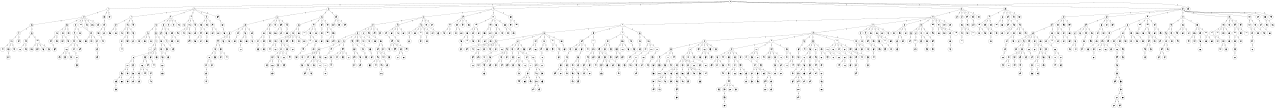 graph G {
size="8.5,11;"
ratio = "expand;"
fixedsize="true;"
overlap="scale;"
node[shape=circle,width=.12,hight=.12,fontsize=12]
edge[fontsize=12]

0[label=" 0" color=black, pos="0.99161383,1.6967472!"];
1[label=" 1" color=black, pos="1.2976254,1.7706561!"];
2[label=" 2" color=black, pos="0.78707906,1.0676086!"];
3[label=" 3" color=black, pos="0.39338232,0.42964111!"];
4[label=" 4" color=black, pos="1.8581028,2.1323224!"];
5[label=" 5" color=black, pos="1.9646271,1.8053264!"];
6[label=" 6" color=black, pos="1.1370765,0.22505021!"];
7[label=" 7" color=black, pos="2.4932126,1.2739979!"];
8[label=" 8" color=black, pos="0.99426444,0.12792659!"];
9[label=" 9" color=black, pos="0.182506,1.2378314!"];
10[label=" 10" color=black, pos="0.25956309,1.7172416!"];
11[label=" 11" color=black, pos="2.7748702,1.3466054!"];
12[label=" 12" color=black, pos="2.6084473,1.4167285!"];
13[label=" 13" color=black, pos="1.1510894,2.1457774!"];
14[label=" 14" color=black, pos="0.13466076,0.61819927!"];
15[label=" 15" color=black, pos="0.49748835,0.11269982!"];
16[label=" 16" color=black, pos="1.8629423,0.78364265!"];
17[label=" 17" color=black, pos="1.1392091,0.015033414!"];
18[label=" 18" color=black, pos="0.32691411,2.0517176!"];
19[label=" 19" color=black, pos="1.8791578,1.7347574!"];
20[label=" 20" color=black, pos="0.8772507,2.0606795!"];
21[label=" 21" color=black, pos="1.3735408,0.31650603!"];
22[label=" 22" color=black, pos="1.5772846,2.1360749!"];
23[label=" 23" color=black, pos="1.8269025,2.5665257!"];
24[label=" 24" color=black, pos="1.4894012,1.7352932!"];
25[label=" 25" color=black, pos="2.3716424,1.0273824!"];
26[label=" 26" color=black, pos="1.4826017,0.80034087!"];
27[label=" 27" color=black, pos="0.47742286,0.8493646!"];
28[label=" 28" color=black, pos="0.68658413,0.38301365!"];
29[label=" 29" color=black, pos="1.116501,1.5683265!"];
30[label=" 30" color=black, pos="2.634225,1.7685586!"];
31[label=" 31" color=black, pos="0.95317616,1.1509724!"];
32[label=" 32" color=black, pos="1.6852527,0.07118755!"];
33[label=" 33" color=black, pos="0.63659221,2.7554517!"];
34[label=" 34" color=black, pos="0.17766984,1.4809534!"];
35[label=" 35" color=black, pos="2.0908908,2.0097662!"];
36[label=" 36" color=black, pos="2.2403621,0.83759984!"];
37[label=" 37" color=black, pos="1.0922996,2.0506487!"];
38[label=" 38" color=black, pos="2.1103277,2.1876521!"];
39[label=" 39" color=black, pos="0.15429159,2.5060812!"];
40[label=" 40" color=black, pos="1.22489,0.89643936!"];
41[label=" 41" color=black, pos="2.6758387,2.9806761!"];
42[label=" 42" color=black, pos="2.2076835,2.5086012!"];
43[label=" 43" color=black, pos="1.7919475,0.076049239!"];
44[label=" 44" color=black, pos="1.9111474,0.38917273!"];
45[label=" 45" color=black, pos="2.3195754,1.7299715!"];
46[label=" 46" color=black, pos="1.2590288,0.49340703!"];
47[label=" 47" color=black, pos="1.2562481,1.2528646!"];
48[label=" 48" color=black, pos="1.576757,2.3426203!"];
49[label=" 49" color=black, pos="2.801195,1.1061043!"];
50[label=" 50" color=black, pos="1.784926,2.3074529!"];
51[label=" 51" color=black, pos="2.133073,2.6091831!"];
52[label=" 52" color=black, pos="0.29715117,2.0476673!"];
53[label=" 53" color=black, pos="2.4381773,0.046629712!"];
54[label=" 54" color=black, pos="0.69526249,1.1105265!"];
55[label=" 55" color=black, pos="1.539525,1.4326487!"];
56[label=" 56" color=black, pos="0.51269504,0.36887775!"];
57[label=" 57" color=black, pos="0.098565493,0.32276855!"];
58[label=" 58" color=black, pos="2.0896875,0.460365!"];
59[label=" 59" color=black, pos="0.0137235,2.2669808!"];
60[label=" 60" color=black, pos="2.067904,2.9276012!"];
61[label=" 61" color=black, pos="0.09228698,1.2032874!"];
62[label=" 62" color=black, pos="1.5142677,2.73906!"];
63[label=" 63" color=black, pos="0.67720488,0.17007474!"];
64[label=" 64" color=black, pos="0.94697773,2.5037899!"];
65[label=" 65" color=black, pos="2.0139345,2.9290347!"];
66[label=" 66" color=black, pos="0.45677989,0.32638246!"];
67[label=" 67" color=black, pos="2.4589478,2.7813781!"];
68[label=" 68" color=black, pos="1.9080114,1.032933!"];
69[label=" 69" color=black, pos="2.6832103,2.7878478!"];
70[label=" 70" color=black, pos="2.5500342,1.2512707!"];
71[label=" 71" color=black, pos="1.6986166,0.41713902!"];
72[label=" 72" color=black, pos="1.9602979,1.6911375!"];
73[label=" 73" color=black, pos="0.74748744,0.077854417!"];
74[label=" 74" color=black, pos="0.0095719639,0.67477072!"];
75[label=" 75" color=black, pos="0.99760015,1.9953716!"];
76[label=" 76" color=black, pos="0.16512809,2.9059099!"];
77[label=" 77" color=black, pos="1.264525,0.045816345!"];
78[label=" 78" color=black, pos="1.2206656,0.041798324!"];
79[label=" 79" color=black, pos="0.71843245,0.56487654!"];
80[label=" 80" color=black, pos="2.3798663,2.6529628!"];
81[label=" 81" color=black, pos="0.87618634,2.3316211!"];
82[label=" 82" color=black, pos="0.13505408,2.3542781!"];
83[label=" 83" color=black, pos="0.46254055,0.03826577!"];
84[label=" 84" color=black, pos="1.3779542,0.476007!"];
85[label=" 85" color=black, pos="0.63793344,1.4570385!"];
86[label=" 86" color=black, pos="0.81891038,0.77788129!"];
87[label=" 87" color=black, pos="2.9577741,0.21607319!"];
88[label=" 88" color=black, pos="0.59877191,2.4649942!"];
89[label=" 89" color=black, pos="2.5998532,2.3607165!"];
90[label=" 90" color=black, pos="2.803007,1.8675615!"];
91[label=" 91" color=black, pos="0.064644276,1.8932162!"];
92[label=" 92" color=black, pos="0.85000294,1.0850778!"];
93[label=" 93" color=black, pos="0.89104651,0.34653546!"];
94[label=" 94" color=black, pos="1.040953,1.2472997!"];
95[label=" 95" color=black, pos="2.4671746,2.3363676!"];
96[label=" 96" color=black, pos="0.33240888,1.5409047!"];
97[label=" 97" color=black, pos="1.597977,1.6671693!"];
98[label=" 98" color=black, pos="1.6166159,0.66653147!"];
99[label=" 99" color=black, pos="2.4405581,0.12385872!"];
100[label=" 100" color=black, pos="2.9289708,1.7784974!"];
101[label=" 101" color=black, pos="2.7510527,1.5299742!"];
102[label=" 102" color=black, pos="1.2494496,0.79073296!"];
103[label=" 103" color=black, pos="1.2406468,2.7825707!"];
104[label=" 104" color=black, pos="0.92846233,0.50531773!"];
105[label=" 105" color=black, pos="1.2250967,1.9274233!"];
106[label=" 106" color=black, pos="2.7072178,0.52297281!"];
107[label=" 107" color=black, pos="2.1537023,0.43833691!"];
108[label=" 108" color=black, pos="2.855768,1.9026904!"];
109[label=" 109" color=black, pos="2.3418671,2.3988265!"];
110[label=" 110" color=black, pos="2.2099385,2.3079409!"];
111[label=" 111" color=black, pos="2.3166601,0.023640923!"];
112[label=" 112" color=black, pos="1.4139869,1.7715617!"];
113[label=" 113" color=black, pos="2.7014457,0.48079624!"];
114[label=" 114" color=black, pos="1.2929397,0.55643945!"];
115[label=" 115" color=black, pos="1.6506006,2.5293151!"];
116[label=" 116" color=black, pos="0.21161064,1.1131894!"];
117[label=" 117" color=black, pos="2.8646701,1.1447945!"];
118[label=" 118" color=black, pos="2.7015754,0.52519387!"];
119[label=" 119" color=black, pos="0.54324691,0.26335786!"];
120[label=" 120" color=black, pos="1.0777934,1.5963175!"];
121[label=" 121" color=black, pos="2.7339045,1.1879027!"];
122[label=" 122" color=black, pos="1.0808828,1.4734862!"];
123[label=" 123" color=black, pos="0.73911848,2.237852!"];
124[label=" 124" color=black, pos="0.43480685,0.5042069!"];
125[label=" 125" color=black, pos="0.86305727,2.3740856!"];
126[label=" 126" color=black, pos="1.1017368,2.5828682!"];
127[label=" 127" color=black, pos="2.4481143,1.6022175!"];
128[label=" 128" color=black, pos="1.8811456,2.3051469!"];
129[label=" 129" color=black, pos="1.2756487,1.6418942!"];
130[label=" 130" color=black, pos="0.23739166,0.088014811!"];
131[label=" 131" color=black, pos="1.1181817,0.92723927!"];
132[label=" 132" color=black, pos="0.67690815,0.85246552!"];
133[label=" 133" color=black, pos="2.0804476,2.1045981!"];
134[label=" 134" color=black, pos="0.12583061,1.827168!"];
135[label=" 135" color=black, pos="2.5336923,2.0998526!"];
136[label=" 136" color=black, pos="1.6279204,1.0298879!"];
137[label=" 137" color=black, pos="2.898049,0.26010058!"];
138[label=" 138" color=black, pos="0.78716252,2.1119508!"];
139[label=" 139" color=black, pos="1.6739822,2.4583327!"];
140[label=" 140" color=black, pos="1.4706362,0.89085575!"];
141[label=" 141" color=black, pos="2.5373494,2.7332681!"];
142[label=" 142" color=black, pos="1.6829201,2.2371248!"];
143[label=" 143" color=black, pos="1.9898215,2.6314502!"];
144[label=" 144" color=black, pos="0.74197691,0.52131112!"];
145[label=" 145" color=black, pos="2.3331203,1.7754666!"];
146[label=" 146" color=black, pos="0.12952709,0.025627003!"];
147[label=" 147" color=black, pos="2.9266074,0.1543996!"];
148[label=" 148" color=black, pos="0.79475795,2.9483275!"];
149[label=" 149" color=black, pos="0.040709198,1.9952873!"];
150[label=" 150" color=black, pos="0.24203166,1.9402417!"];
151[label=" 151" color=black, pos="2.5693896,2.8495952!"];
152[label=" 152" color=black, pos="0.23303011,0.95139237!"];
153[label=" 153" color=black, pos="2.152318,2.6864332!"];
154[label=" 154" color=black, pos="0.61427629,2.0853544!"];
155[label=" 155" color=black, pos="0.19601994,0.93812742!"];
156[label=" 156" color=black, pos="1.2850093,0.3228852!"];
157[label=" 157" color=black, pos="2.5680505,2.0493478!"];
158[label=" 158" color=black, pos="2.5505846,2.0419354!"];
159[label=" 159" color=black, pos="1.5612815,2.4313406!"];
160[label=" 160" color=black, pos="2.2624369,1.360462!"];
161[label=" 161" color=black, pos="0.10959189,2.6966!"];
162[label=" 162" color=black, pos="0.75895548,0.26475192!"];
163[label=" 163" color=black, pos="0.021708378,1.9457533!"];
164[label=" 164" color=black, pos="0.089334245,1.6324362!"];
165[label=" 165" color=black, pos="1.586811,0.46746689!"];
166[label=" 166" color=black, pos="2.6713736,2.2573697!"];
167[label=" 167" color=black, pos="1.4009328,2.0269667!"];
168[label=" 168" color=black, pos="0.071443247,1.0781246!"];
169[label=" 169" color=black, pos="1.434324,2.9049033!"];
170[label=" 170" color=black, pos="1.556679,0.14825492!"];
171[label=" 171" color=black, pos="1.3725346,0.88510509!"];
172[label=" 172" color=black, pos="0.36264674,1.1192536!"];
173[label=" 173" color=black, pos="1.1993254,1.0868533!"];
174[label=" 174" color=black, pos="2.0961227,0.10335417!"];
175[label=" 175" color=black, pos="0.032933245,0.16042524!"];
176[label=" 176" color=black, pos="1.5177497,2.2854116!"];
177[label=" 177" color=black, pos="2.0132745,2.1453532!"];
178[label=" 178" color=black, pos="0.35997019,1.1483409!"];
179[label=" 179" color=black, pos="2.3876163,0.19437359!"];
180[label=" 180" color=black, pos="2.5509873,2.6997208!"];
181[label=" 181" color=black, pos="2.9003476,1.6210117!"];
182[label=" 182" color=black, pos="2.130797,1.4935259!"];
183[label=" 183" color=black, pos="0.85468681,2.2681068!"];
184[label=" 184" color=black, pos="2.892501,2.3245102!"];
185[label=" 185" color=black, pos="1.7438333,0.47572889!"];
186[label=" 186" color=black, pos="0.76347147,1.8363083!"];
187[label=" 187" color=black, pos="2.6575157,1.9013509!"];
188[label=" 188" color=black, pos="2.344309,2.9588157!"];
189[label=" 189" color=black, pos="0.38764574,2.241127!"];
190[label=" 190" color=black, pos="2.3041933,1.682173!"];
191[label=" 191" color=black, pos="2.388604,0.53131659!"];
192[label=" 192" color=black, pos="2.5037982,0.18688037!"];
193[label=" 193" color=black, pos="1.3256901,2.3514351!"];
194[label=" 194" color=black, pos="0.28667901,2.2402494!"];
195[label=" 195" color=black, pos="0.21842527,1.1526977!"];
196[label=" 196" color=black, pos="0.74267197,2.807391!"];
197[label=" 197" color=black, pos="1.6913407,0.64876049!"];
198[label=" 198" color=black, pos="1.7831708,1.1544141!"];
199[label=" 199" color=black, pos="0.28121334,1.4528798!"];
200[label=" 200" color=black, pos="0.54155747,0.032643094!"];
201[label=" 201" color=black, pos="0.30236939,1.9564092!"];
202[label=" 202" color=black, pos="0.57182155,0.53324309!"];
203[label=" 203" color=black, pos="0.33825892,0.35298114!"];
204[label=" 204" color=black, pos="2.7974541,1.2112486!"];
205[label=" 205" color=black, pos="2.2088901,0.48432882!"];
206[label=" 206" color=black, pos="0.19094263,2.1638357!"];
207[label=" 207" color=black, pos="1.3244736,2.2571675!"];
208[label=" 208" color=black, pos="1.2564756,1.7332787!"];
209[label=" 209" color=black, pos="0.67388879,0.14789338!"];
210[label=" 210" color=black, pos="0.88634653,2.0359572!"];
211[label=" 211" color=black, pos="1.3670772,0.30553635!"];
212[label=" 212" color=black, pos="0.54931041,0.65332613!"];
213[label=" 213" color=black, pos="2.3767941,1.7502614!"];
214[label=" 214" color=black, pos="1.7763979,2.0398927!"];
215[label=" 215" color=black, pos="0.53081259,0.9669026!"];
216[label=" 216" color=black, pos="0.58687081,1.3461332!"];
217[label=" 217" color=black, pos="0.3898692,0.50646994!"];
218[label=" 218" color=black, pos="0.17516302,0.50082118!"];
219[label=" 219" color=black, pos="0.9313654,0.70677157!"];
220[label=" 220" color=black, pos="2.3231425,1.2388763!"];
221[label=" 221" color=black, pos="0.49775265,2.2676733!"];
222[label=" 222" color=black, pos="1.9032348,0.37502204!"];
223[label=" 223" color=black, pos="1.6046261,2.2213356!"];
224[label=" 224" color=black, pos="1.0421059,0.45225652!"];
225[label=" 225" color=black, pos="2.0614953,1.7081909!"];
226[label=" 226" color=black, pos="2.5011536,2.7788986!"];
227[label=" 227" color=black, pos="2.0153696,1.9131948!"];
228[label=" 228" color=black, pos="2.8457679,1.0384486!"];
229[label=" 229" color=black, pos="0.14120877,0.61767105!"];
230[label=" 230" color=black, pos="2.6136878,1.478491!"];
231[label=" 231" color=black, pos="2.3346177,0.40981085!"];
232[label=" 232" color=black, pos="1.2672954,0.8086988!"];
233[label=" 233" color=black, pos="0.82079383,2.5654491!"];
234[label=" 234" color=black, pos="0.72590172,2.7544663!"];
235[label=" 235" color=black, pos="2.8300178,2.0797834!"];
236[label=" 236" color=black, pos="1.8197322,1.0193062!"];
237[label=" 237" color=black, pos="2.4243539,0.0053845565!"];
238[label=" 238" color=black, pos="2.6296704,1.2563556!"];
239[label=" 239" color=black, pos="2.1837022,0.34101176!"];
240[label=" 240" color=black, pos="2.5282338,0.77978828!"];
241[label=" 241" color=black, pos="0.66660023,2.670975!"];
242[label=" 242" color=black, pos="2.689585,1.1337732!"];
243[label=" 243" color=black, pos="0.093102514,0.19538857!"];
244[label=" 244" color=black, pos="0.33178861,2.8737757!"];
245[label=" 245" color=black, pos="1.8516721,0.79418416!"];
246[label=" 246" color=black, pos="2.3630358,1.4456305!"];
247[label=" 247" color=black, pos="0.71670621,1.9977355!"];
248[label=" 248" color=black, pos="0.93635287,2.5939677!"];
249[label=" 249" color=black, pos="2.1227612,0.99545505!"];
250[label=" 250" color=black, pos="1.6903841,0.33194904!"];
251[label=" 251" color=black, pos="1.3427849,2.6963213!"];
252[label=" 252" color=black, pos="1.7420324,1.430716!"];
253[label=" 253" color=black, pos="2.4492572,2.0750469!"];
254[label=" 254" color=black, pos="0.27543992,1.359031!"];
255[label=" 255" color=black, pos="0.30731978,1.2370862!"];
256[label=" 256" color=black, pos="2.1342903,1.8466257!"];
257[label=" 257" color=black, pos="2.0959966,1.0693977!"];
258[label=" 258" color=black, pos="1.9713091,2.5698673!"];
259[label=" 259" color=black, pos="2.9286843,1.9886675!"];
260[label=" 260" color=black, pos="1.8362857,2.2644212!"];
261[label=" 261" color=black, pos="1.6442837,2.0978359!"];
262[label=" 262" color=black, pos="0.8601456,0.91186974!"];
263[label=" 263" color=black, pos="0.81363342,0.41113802!"];
264[label=" 264" color=black, pos="2.9800097,0.20497522!"];
265[label=" 265" color=black, pos="1.0998445,0.86238698!"];
266[label=" 266" color=black, pos="0.67571957,0.38524763!"];
267[label=" 267" color=black, pos="1.698443,1.2751206!"];
268[label=" 268" color=black, pos="0.79329869,0.82027158!"];
269[label=" 269" color=black, pos="0.87900988,0.35730599!"];
270[label=" 270" color=black, pos="0.37497442,1.9066209!"];
271[label=" 271" color=black, pos="2.4181316,1.1365316!"];
272[label=" 272" color=black, pos="1.5755226,0.47414765!"];
273[label=" 273" color=black, pos="1.6158797,2.7465208!"];
274[label=" 274" color=black, pos="0.76878894,2.8960031!"];
275[label=" 275" color=black, pos="0.50568361,1.0019606!"];
276[label=" 276" color=black, pos="2.7106654,0.73656468!"];
277[label=" 277" color=black, pos="1.7403397,1.3288308!"];
278[label=" 278" color=black, pos="0.36304641,2.3039219!"];
279[label=" 279" color=black, pos="1.5532105,2.1793194!"];
280[label=" 280" color=black, pos="2.7819603,2.8041004!"];
281[label=" 281" color=black, pos="1.9900017,0.68943918!"];
282[label=" 282" color=black, pos="2.6823896,1.2260225!"];
283[label=" 283" color=black, pos="2.7565659,0.48705555!"];
284[label=" 284" color=black, pos="2.0502153,0.056906686!"];
285[label=" 285" color=black, pos="0.31749091,2.9058691!"];
286[label=" 286" color=black, pos="1.6211891,0.46171535!"];
287[label=" 287" color=black, pos="0.65024454,2.3031329!"];
288[label=" 288" color=black, pos="0.29450177,2.8300448!"];
289[label=" 289" color=black, pos="1.6578544,0.043294047!"];
290[label=" 290" color=black, pos="1.1049262,0.52831729!"];
291[label=" 291" color=black, pos="2.4972997,0.32872354!"];
292[label=" 292" color=black, pos="0.23899308,2.33807!"];
293[label=" 293" color=black, pos="1.7713677,1.2370213!"];
294[label=" 294" color=black, pos="1.4537302,0.56695653!"];
295[label=" 295" color=black, pos="1.3397714,2.5361795!"];
296[label=" 296" color=black, pos="2.9773226,0.9187766!"];
297[label=" 297" color=black, pos="0.88570827,1.975421!"];
298[label=" 298" color=black, pos="0.23138723,0.85212667!"];
299[label=" 299" color=black, pos="1.5191112,0.276202!"];
300[label=" 300" color=black, pos="2.5664804,2.3145882!"];
301[label=" 301" color=black, pos="2.8582112,1.730405!"];
302[label=" 302" color=black, pos="0.2503462,0.41591608!"];
303[label=" 303" color=black, pos="0.1674509,1.2243908!"];
304[label=" 304" color=black, pos="1.3183199,1.7799505!"];
305[label=" 305" color=black, pos="2.105238,1.1946627!"];
306[label=" 306" color=black, pos="0.25910986,2.0653122!"];
307[label=" 307" color=black, pos="0.22763959,0.5363253!"];
308[label=" 308" color=black, pos="1.9557862,1.1319682!"];
309[label=" 309" color=black, pos="1.4025231,0.12593878!"];
310[label=" 310" color=black, pos="1.1597347,1.2429869!"];
311[label=" 311" color=black, pos="0.49395048,0.47195907!"];
312[label=" 312" color=black, pos="1.610545,0.016298625!"];
313[label=" 313" color=black, pos="0.0072810864,2.0524082!"];
314[label=" 314" color=black, pos="2.2577507,0.044611983!"];
315[label=" 315" color=black, pos="1.4592346,0.27951033!"];
316[label=" 316" color=black, pos="2.4318508,2.2290182!"];
317[label=" 317" color=black, pos="0.27385166,1.4872432!"];
318[label=" 318" color=black, pos="0.89681188,0.76077193!"];
319[label=" 319" color=black, pos="0.19760775,2.2030328!"];
320[label=" 320" color=black, pos="1.4846406,1.5239357!"];
321[label=" 321" color=black, pos="2.4302927,0.75831259!"];
322[label=" 322" color=black, pos="0.69406432,2.1734338!"];
323[label=" 323" color=black, pos="2.3838619,0.56831971!"];
324[label=" 324" color=black, pos="2.8644226,2.6500866!"];
325[label=" 325" color=black, pos="2.152295,1.5718606!"];
326[label=" 326" color=black, pos="1.8675599,1.4398692!"];
327[label=" 327" color=black, pos="2.5653635,2.8733204!"];
328[label=" 328" color=black, pos="1.8622334,1.5419257!"];
329[label=" 329" color=black, pos="1.9736001,0.98056954!"];
330[label=" 330" color=black, pos="0.1031629,2.8209633!"];
331[label=" 331" color=black, pos="0.60694738,2.3027374!"];
332[label=" 332" color=black, pos="1.186621,1.6096442!"];
333[label=" 333" color=black, pos="0.09015386,1.3880228!"];
334[label=" 334" color=black, pos="0.51413733,1.0228815!"];
335[label=" 335" color=black, pos="1.4707939,0.12950494!"];
336[label=" 336" color=black, pos="0.29345808,2.6255534!"];
337[label=" 337" color=black, pos="0.97166899,0.93472258!"];
338[label=" 338" color=black, pos="0.76012623,0.56185664!"];
339[label=" 339" color=black, pos="0.14496891,2.8384436!"];
340[label=" 340" color=black, pos="2.8174181,0.67050581!"];
341[label=" 341" color=black, pos="1.6295926,2.8652858!"];
342[label=" 342" color=black, pos="0.88642055,0.22323077!"];
343[label=" 343" color=black, pos="1.7843692,0.69024178!"];
344[label=" 344" color=black, pos="2.0241664,1.3448854!"];
345[label=" 345" color=black, pos="1.9219181,0.070667259!"];
346[label=" 346" color=black, pos="2.0352939,1.0491179!"];
347[label=" 347" color=black, pos="2.497118,0.51185269!"];
348[label=" 348" color=black, pos="1.3356493,2.2221081!"];
349[label=" 349" color=black, pos="2.2408871,2.1089718!"];
350[label=" 350" color=black, pos="2.9755611,2.4845221!"];
351[label=" 351" color=black, pos="1.6849382,0.83775752!"];
352[label=" 352" color=black, pos="0.49055906,1.70494!"];
353[label=" 353" color=black, pos="2.4622509,1.0945215!"];
354[label=" 354" color=black, pos="1.4081312,2.6778076!"];
355[label=" 355" color=black, pos="0.0312009,1.2197852!"];
356[label=" 356" color=black, pos="1.3720188,1.332092!"];
357[label=" 357" color=black, pos="0.52928714,0.74021357!"];
358[label=" 358" color=black, pos="0.77326634,1.2647785!"];
359[label=" 359" color=black, pos="1.3994996,2.1673092!"];
360[label=" 360" color=black, pos="1.285179,0.3025358!"];
361[label=" 361" color=black, pos="0.64785647,1.2449747!"];
362[label=" 362" color=black, pos="1.5406967,0.96123677!"];
363[label=" 363" color=black, pos="1.1124427,0.93874777!"];
364[label=" 364" color=black, pos="0.6229153,1.0973675!"];
365[label=" 365" color=black, pos="2.7119036,1.6570507!"];
366[label=" 366" color=black, pos="2.0623167,2.9433745!"];
367[label=" 367" color=black, pos="2.0243652,0.35187496!"];
368[label=" 368" color=black, pos="0.98293297,0.056974037!"];
369[label=" 369" color=black, pos="0.051468049,1.6867771!"];
370[label=" 370" color=black, pos="0.22473114,1.1640623!"];
371[label=" 371" color=black, pos="2.8290358,2.8216354!"];
372[label=" 372" color=black, pos="1.3736499,1.6041536!"];
373[label=" 373" color=black, pos="1.756584,2.5707234!"];
374[label=" 374" color=black, pos="2.1830334,0.28071701!"];
375[label=" 375" color=black, pos="2.6247817,2.5169428!"];
376[label=" 376" color=black, pos="1.2870027,0.23850412!"];
377[label=" 377" color=black, pos="2.8758656,1.9306355!"];
378[label=" 378" color=black, pos="1.573295,2.4377706!"];
379[label=" 379" color=black, pos="1.197508,0.85428198!"];
380[label=" 380" color=black, pos="1.1784089,2.6567114!"];
381[label=" 381" color=black, pos="1.7196398,0.75389353!"];
382[label=" 382" color=black, pos="0.74153275,2.1100719!"];
383[label=" 383" color=black, pos="1.6672025,1.9740292!"];
384[label=" 384" color=black, pos="0.20093142,2.292676!"];
385[label=" 385" color=black, pos="1.1378145,0.1773937!"];
386[label=" 386" color=black, pos="2.3180094,0.11344033!"];
387[label=" 387" color=black, pos="2.8745702,2.0866752!"];
388[label=" 388" color=black, pos="2.4261579,1.987972!"];
389[label=" 389" color=black, pos="2.9708214,1.0484709!"];
390[label=" 390" color=black, pos="1.776476,0.0786686!"];
391[label=" 391" color=black, pos="0.78555743,0.39788376!"];
392[label=" 392" color=black, pos="1.265231,0.063285845!"];
393[label=" 393" color=black, pos="1.9138713,0.11415498!"];
394[label=" 394" color=black, pos="2.8558438,0.74739809!"];
395[label=" 395" color=black, pos="1.1953176,1.7833932!"];
396[label=" 396" color=black, pos="2.5774599,2.7672732!"];
397[label=" 397" color=black, pos="2.5132306,2.2606354!"];
398[label=" 398" color=black, pos="2.9742869,2.7333852!"];
399[label=" 399" color=black, pos="0.39200178,0.74633322!"];
400[label=" 400" color=black, pos="1.8218287,2.0602783!"];
401[label=" 401" color=black, pos="0.050298606,2.9675807!"];
402[label=" 402" color=black, pos="0.40202861,1.6365565!"];
403[label=" 403" color=black, pos="0.54905216,1.2188217!"];
404[label=" 404" color=black, pos="0.1913148,2.6747934!"];
405[label=" 405" color=black, pos="1.8018391,2.9942521!"];
406[label=" 406" color=black, pos="0.27473282,1.5359703!"];
407[label=" 407" color=black, pos="1.8589062,0.32396741!"];
408[label=" 408" color=black, pos="0.091922622,1.4164349!"];
409[label=" 409" color=black, pos="1.558679,2.0483636!"];
410[label=" 410" color=black, pos="1.0989945,2.5580539!"];
411[label=" 411" color=black, pos="2.1048698,0.7745587!"];
412[label=" 412" color=black, pos="2.7629705,2.00073!"];
413[label=" 413" color=black, pos="0.38478086,0.34093556!"];
414[label=" 414" color=black, pos="2.7226193,2.3262483!"];
415[label=" 415" color=black, pos="1.1592095,1.2622603!"];
416[label=" 416" color=black, pos="2.0344614,0.39335331!"];
417[label=" 417" color=black, pos="1.0627109,1.5538481!"];
418[label=" 418" color=black, pos="1.1266371,1.8097519!"];
419[label=" 419" color=black, pos="0.88877754,2.5276914!"];
420[label=" 420" color=black, pos="2.0336627,2.2165576!"];
421[label=" 421" color=black, pos="1.5234034,2.0779572!"];
422[label=" 422" color=black, pos="0.4343991,2.8275482!"];
423[label=" 423" color=black, pos="1.0544212,0.84474065!"];
424[label=" 424" color=black, pos="2.7685038,1.682023!"];
425[label=" 425" color=black, pos="2.6798109,1.9929199!"];
426[label=" 426" color=black, pos="2.347773,2.0379548!"];
427[label=" 427" color=black, pos="2.3869825,0.88829863!"];
428[label=" 428" color=black, pos="1.0940676,0.83908877!"];
429[label=" 429" color=black, pos="1.6623495,2.8634938!"];
430[label=" 430" color=black, pos="2.3212515,2.6903571!"];
431[label=" 431" color=black, pos="0.78085059,1.4645553!"];
432[label=" 432" color=black, pos="1.7731917,1.380569!"];
433[label=" 433" color=black, pos="2.3824495,1.2594506!"];
434[label=" 434" color=black, pos="1.1761608,2.9667731!"];
435[label=" 435" color=black, pos="2.8630517,2.9837885!"];
436[label=" 436" color=black, pos="0.95992797,0.5745904!"];
437[label=" 437" color=black, pos="1.7399233,0.71902599!"];
438[label=" 438" color=black, pos="2.1291263,2.4368475!"];
439[label=" 439" color=black, pos="2.9444809,0.45933121!"];
440[label=" 440" color=black, pos="2.0479812,1.1706752!"];
441[label=" 441" color=black, pos="2.2133891,1.1606531!"];
442[label=" 442" color=black, pos="1.7275313,1.9526932!"];
443[label=" 443" color=black, pos="1.9824979,1.5477024!"];
444[label=" 444" color=black, pos="0.75935899,0.56470329!"];
445[label=" 445" color=black, pos="0.560377,0.56045706!"];
446[label=" 446" color=black, pos="2.6931124,0.59948011!"];
447[label=" 447" color=black, pos="2.8987074,0.35526585!"];
448[label=" 448" color=black, pos="0.89871152,2.3771192!"];
449[label=" 449" color=black, pos="0.95606697,1.5016505!"];
450[label=" 450" color=black, pos="2.6651985,0.27418135!"];
451[label=" 451" color=black, pos="2.3908255,2.5901222!"];
452[label=" 452" color=black, pos="1.9441765,2.6494667!"];
453[label=" 453" color=black, pos="0.43855481,2.1940567!"];
454[label=" 454" color=black, pos="0.20722834,1.7692605!"];
455[label=" 455" color=black, pos="1.8523482,0.052624273!"];
456[label=" 456" color=black, pos="2.6504674,1.8631603!"];
457[label=" 457" color=black, pos="1.9675158,0.29013269!"];
458[label=" 458" color=black, pos="1.8191546,0.28041064!"];
459[label=" 459" color=black, pos="1.3861978,2.3601645!"];
460[label=" 460" color=black, pos="2.0253584,2.8349277!"];
461[label=" 461" color=black, pos="0.21955503,0.59558042!"];
462[label=" 462" color=black, pos="1.8225213,2.5327191!"];
463[label=" 463" color=black, pos="0.48936718,1.4259292!"];
464[label=" 464" color=black, pos="0.015086816,1.746369!"];
465[label=" 465" color=black, pos="1.6539004,1.6153168!"];
466[label=" 466" color=black, pos="0.60081569,0.68303507!"];
467[label=" 467" color=black, pos="2.7662603,0.3173877!"];
468[label=" 468" color=black, pos="1.0528308,1.255532!"];
469[label=" 469" color=black, pos="1.1812999,0.69916924!"];
470[label=" 470" color=black, pos="0.21595328,2.6786908!"];
471[label=" 471" color=black, pos="0.81723169,1.8451551!"];
472[label=" 472" color=black, pos="1.3937095,1.8149211!"];
473[label=" 473" color=black, pos="0.62802567,2.5206649!"];
474[label=" 474" color=black, pos="1.3259654,0.21585481!"];
475[label=" 475" color=black, pos="1.2468996,2.8838444!"];
476[label=" 476" color=black, pos="2.6855579,1.5721163!"];
477[label=" 477" color=black, pos="2.9904888,2.8706791!"];
478[label=" 478" color=black, pos="2.5031738,0.91176257!"];
479[label=" 479" color=black, pos="0.65398983,1.152724!"];
480[label=" 480" color=black, pos="0.34844163,1.0953092!"];
481[label=" 481" color=black, pos="1.397883,1.2053087!"];
482[label=" 482" color=black, pos="1.8196741,1.816074!"];
483[label=" 483" color=black, pos="2.954406,0.366304!"];
484[label=" 484" color=black, pos="0.83929492,0.50682176!"];
485[label=" 485" color=black, pos="2.2097058,2.0362258!"];
486[label=" 486" color=black, pos="1.9268707,1.0332851!"];
487[label=" 487" color=black, pos="1.704906,2.6285599!"];
488[label=" 488" color=black, pos="2.1536542,1.029815!"];
489[label=" 489" color=black, pos="2.3398432,0.27538557!"];
490[label=" 490" color=black, pos="2.6562871,2.2260908!"];
491[label=" 491" color=black, pos="2.7913781,1.250657!"];
492[label=" 492" color=black, pos="0.53081512,1.4604568!"];
493[label=" 493" color=black, pos="2.1349796,2.4534005!"];
494[label=" 494" color=black, pos="2.444671,2.6427108!"];
495[label=" 495" color=black, pos="1.6726947,0.20292473!"];
496[label=" 496" color=black, pos="0.99513975,1.3778861!"];
497[label=" 497" color=black, pos="0.46786332,2.4945002!"];
498[label=" 498" color=black, pos="2.7447313,2.7348435!"];
499[label=" 499" color=black, pos="1.3129859,0.16678244!"];
500[label=" 500" color=black, pos="1.7429792,2.5843219!"];
501[label=" 501" color=black, pos="1.1239218,1.939809!"];
502[label=" 502" color=black, pos="0.52440789,2.7181699!"];
503[label=" 503" color=black, pos="2.8537905,0.023451492!"];
504[label=" 504" color=black, pos="0.15383431,1.1839132!"];
505[label=" 505" color=black, pos="0.054609314,0.74584805!"];
506[label=" 506" color=black, pos="2.3990044,0.33545004!"];
507[label=" 507" color=black, pos="0.46619196,2.5557912!"];
508[label=" 508" color=black, pos="1.1294717,1.0871299!"];
509[label=" 509" color=black, pos="2.1778354,1.8219863!"];
510[label=" 510" color=black, pos="1.6094587,1.8993459!"];
511[label=" 511" color=black, pos="1.4612508,2.3121794!"];
512[label=" 512" color=black, pos="2.324135,0.23678277!"];
513[label=" 513" color=black, pos="1.174506,2.1780849!"];
514[label=" 514" color=black, pos="2.4633223,0.28550054!"];
515[label=" 515" color=black, pos="2.0157674,0.13868543!"];
516[label=" 516" color=black, pos="2.9814048,1.3986326!"];
517[label=" 517" color=black, pos="2.2527541,0.86148344!"];
518[label=" 518" color=black, pos="1.7607751,2.325462!"];
519[label=" 519" color=black, pos="0.68362663,0.83711102!"];
520[label=" 520" color=black, pos="1.1337341,1.3865059!"];
521[label=" 521" color=black, pos="1.0565246,2.8817504!"];
522[label=" 522" color=black, pos="2.0781257,2.4493613!"];
523[label=" 523" color=black, pos="0.0085426327,2.2391322!"];
524[label=" 524" color=black, pos="1.813862,2.1491876!"];
525[label=" 525" color=black, pos="2.8583836,1.928829!"];
526[label=" 526" color=black, pos="1.7715003,1.8411846!"];
527[label=" 527" color=black, pos="0.89193247,2.4628885!"];
528[label=" 528" color=black, pos="1.7521894,0.3339066!"];
529[label=" 529" color=black, pos="2.4139852,0.32856096!"];
530[label=" 530" color=black, pos="1.3829079,0.58600397!"];
531[label=" 531" color=black, pos="2.3659689,0.38139792!"];
532[label=" 532" color=black, pos="0.4629009,2.246447!"];
533[label=" 533" color=black, pos="1.5412565,1.9404432!"];
534[label=" 534" color=black, pos="1.429567,1.7678838!"];
535[label=" 535" color=black, pos="2.4599233,0.34716603!"];
536[label=" 536" color=black, pos="1.0801667,2.0208267!"];
537[label=" 537" color=black, pos="1.8967296,0.98626275!"];
538[label=" 538" color=black, pos="0.12730989,0.67108795!"];
539[label=" 539" color=black, pos="0.39740288,1.6731097!"];
540[label=" 540" color=black, pos="0.58307137,0.18158828!"];
541[label=" 541" color=black, pos="2.0948328,1.4370847!"];
542[label=" 542" color=black, pos="2.9036592,1.8458992!"];
543[label=" 543" color=black, pos="1.4357408,2.5756953!"];
544[label=" 544" color=black, pos="2.8741379,1.0100594!"];
545[label=" 545" color=black, pos="2.9459096,2.050505!"];
546[label=" 546" color=black, pos="1.5685889,0.56649833!"];
547[label=" 547" color=black, pos="1.7740788,2.8262956!"];
548[label=" 548" color=black, pos="1.1591648,2.481478!"];
549[label=" 549" color=black, pos="1.1299153,2.7783973!"];
550[label=" 550" color=black, pos="1.1235313,2.397157!"];
551[label=" 551" color=black, pos="2.8173619,2.0751797!"];
552[label=" 552" color=black, pos="2.5693743,1.4623673!"];
553[label=" 553" color=black, pos="2.0815613,0.58850342!"];
554[label=" 554" color=black, pos="1.2344652,0.61614194!"];
555[label=" 555" color=black, pos="2.3946098,2.3656941!"];
556[label=" 556" color=black, pos="1.4503213,1.8077722!"];
557[label=" 557" color=black, pos="2.7657349,1.6138111!"];
558[label=" 558" color=black, pos="2.2104661,1.4485383!"];
559[label=" 559" color=black, pos="1.9838205,1.7193277!"];
560[label=" 560" color=black, pos="1.6089571,0.068478671!"];
561[label=" 561" color=black, pos="2.6945673,1.3406685!"];
562[label=" 562" color=black, pos="1.8119838,1.9375764!"];
563[label=" 563" color=black, pos="1.3992479,2.7603683!"];
564[label=" 564" color=black, pos="2.1504425,1.4298059!"];
565[label=" 565" color=black, pos="0.15430992,1.8054436!"];
566[label=" 566" color=black, pos="0.054585231,1.392604!"];
567[label=" 567" color=black, pos="1.7776999,2.5916005!"];
568[label=" 568" color=black, pos="1.2936267,2.0771752!"];
569[label=" 569" color=black, pos="0.31706126,2.9172264!"];
570[label=" 570" color=black, pos="0.37465418,0.33563876!"];
571[label=" 571" color=black, pos="1.1580732,0.62347139!"];
572[label=" 572" color=black, pos="1.6641474,0.22469313!"];
573[label=" 573" color=black, pos="0.09689434,1.1832334!"];
574[label=" 574" color=black, pos="1.2841186,2.1898853!"];
575[label=" 575" color=black, pos="2.6877691,2.4484754!"];
576[label=" 576" color=black, pos="0.44156496,2.9695898!"];
577[label=" 577" color=black, pos="2.9434944,0.88767133!"];
578[label=" 578" color=black, pos="0.74161897,0.092050659!"];
579[label=" 579" color=black, pos="2.3193171,2.2082079!"];
580[label=" 580" color=black, pos="0.76879935,2.8019219!"];
581[label=" 581" color=black, pos="2.4630377,1.0171733!"];
582[label=" 582" color=black, pos="0.56099262,0.80897475!"];
583[label=" 583" color=black, pos="1.9885444,2.2301575!"];
584[label=" 584" color=black, pos="1.7831007,2.1887355!"];
585[label=" 585" color=black, pos="0.086563438,0.044743612!"];
586[label=" 586" color=black, pos="1.299717,2.7278746!"];
587[label=" 587" color=black, pos="0.85231633,2.6024986!"];
588[label=" 588" color=black, pos="1.3689834,2.4868094!"];
589[label=" 589" color=black, pos="0.3895758,1.5791774!"];
590[label=" 590" color=black, pos="1.7110412,2.1993301!"];
591[label=" 591" color=black, pos="2.6456023,1.1296949!"];
592[label=" 592" color=black, pos="2.6292348,0.15529809!"];
593[label=" 593" color=black, pos="1.3948373,0.54398064!"];
594[label=" 594" color=black, pos="0.33683597,1.3135883!"];
595[label=" 595" color=black, pos="0.20793762,0.81026798!"];
596[label=" 596" color=black, pos="1.3205075,2.4089422!"];
597[label=" 597" color=black, pos="2.80106,1.6606517!"];
598[label=" 598" color=black, pos="0.37627175,1.2116867!"];
599[label=" 599" color=black, pos="0.28946935,1.4505771!"];
600[label=" 600" color=black, pos="0.65981202,0.63450239!"];
601[label=" 601" color=black, pos="1.8059169,2.7492036!"];
602[label=" 602" color=black, pos="2.4503382,0.33190513!"];
603[label=" 603" color=black, pos="2.9788789,0.23519687!"];
604[label=" 604" color=black, pos="2.4392505,1.0094696!"];
605[label=" 605" color=black, pos="1.6322586,2.7524116!"];
606[label=" 606" color=black, pos="0.53010311,0.030404397!"];
607[label=" 607" color=black, pos="0.30547995,1.7382766!"];
608[label=" 608" color=black, pos="0.086856609,0.019941287!"];
609[label=" 609" color=black, pos="0.55126202,1.0355263!"];
610[label=" 610" color=black, pos="0.83193678,0.65987608!"];
611[label=" 611" color=black, pos="0.50960453,1.110202!"];
612[label=" 612" color=black, pos="2.539212,1.1891654!"];
613[label=" 613" color=black, pos="2.7897929,1.1800009!"];
614[label=" 614" color=black, pos="0.90567537,2.1394685!"];
615[label=" 615" color=black, pos="1.6913868,2.1764473!"];
616[label=" 616" color=black, pos="2.2505241,1.6710169!"];
617[label=" 617" color=black, pos="0.96553344,0.80338636!"];
618[label=" 618" color=black, pos="2.0739746,1.6082859!"];
619[label=" 619" color=black, pos="2.3583354,1.5324341!"];
620[label=" 620" color=black, pos="0.83815952,0.069017951!"];
621[label=" 621" color=black, pos="0.66317656,1.9478485!"];
622[label=" 622" color=black, pos="1.4594242,2.7800072!"];
623[label=" 623" color=black, pos="0.96506214,0.9290544!"];
624[label=" 624" color=black, pos="2.1528431,0.017372359!"];
625[label=" 625" color=black, pos="1.3066144,2.9158468!"];
626[label=" 626" color=black, pos="2.2840212,0.96416812!"];
627[label=" 627" color=black, pos="2.2426205,2.5399039!"];
628[label=" 628" color=black, pos="0.21820175,1.7087325!"];
629[label=" 629" color=black, pos="1.8579408,2.4502302!"];
630[label=" 630" color=black, pos="2.7438981,0.46817597!"];
631[label=" 631" color=black, pos="1.186692,0.92454644!"];
632[label=" 632" color=black, pos="2.9973016,2.4579116!"];
633[label=" 633" color=black, pos="2.7626775,1.6845051!"];
634[label=" 634" color=black, pos="0.89789102,0.68905522!"];
635[label=" 635" color=black, pos="2.1452754,0.22129159!"];
636[label=" 636" color=black, pos="2.837881,0.24485546!"];
637[label=" 637" color=black, pos="0.58660513,2.0131867!"];
638[label=" 638" color=black, pos="0.92532318,1.0394634!"];
639[label=" 639" color=black, pos="0.87859309,0.45155029!"];
640[label=" 640" color=black, pos="2.9059286,2.1798108!"];
641[label=" 641" color=black, pos="2.2832203,0.7153048!"];
642[label=" 642" color=black, pos="0.512989,0.32162288!"];
643[label=" 643" color=black, pos="2.6333192,2.0217415!"];
644[label=" 644" color=black, pos="1.4729386,2.1670219!"];
645[label=" 645" color=black, pos="2.9616827,2.3900469!"];
646[label=" 646" color=black, pos="1.6615714,1.9990211!"];
647[label=" 647" color=black, pos="2.3935201,0.41605919!"];
648[label=" 648" color=black, pos="1.3600333,0.96805485!"];
649[label=" 649" color=black, pos="1.4601858,2.8243649!"];
650[label=" 650" color=black, pos="1.0877197,2.6314392!"];
651[label=" 651" color=black, pos="2.6889023,1.192239!"];
652[label=" 652" color=black, pos="1.9197777,0.22138456!"];
653[label=" 653" color=black, pos="1.5394696,0.76846632!"];
654[label=" 654" color=black, pos="1.0409417,2.7412054!"];
655[label=" 655" color=black, pos="2.2180588,2.7339105!"];
656[label=" 656" color=black, pos="2.7531346,0.22134563!"];
657[label=" 657" color=black, pos="1.385325,2.1864951!"];
658[label=" 658" color=black, pos="0.19169838,2.1940835!"];
659[label=" 659" color=black, pos="2.471115,0.042441535!"];
660[label=" 660" color=black, pos="1.7455834,1.2723532!"];
661[label=" 661" color=black, pos="0.87525755,2.486094!"];
662[label=" 662" color=black, pos="1.8083069,1.3506611!"];
663[label=" 663" color=black, pos="2.384564,2.6044577!"];
664[label=" 664" color=black, pos="0.78653702,2.351019!"];
665[label=" 665" color=black, pos="2.8715139,1.6449067!"];
666[label=" 666" color=black, pos="0.35544846,1.9438129!"];
667[label=" 667" color=black, pos="2.2253128,1.2174563!"];
668[label=" 668" color=black, pos="1.2500806,2.2559492!"];
669[label=" 669" color=black, pos="2.530629,0.041537404!"];
670[label=" 670" color=black, pos="2.9693426,2.3653015!"];
671[label=" 671" color=black, pos="2.4767701,2.4916053!"];
672[label=" 672" color=black, pos="0.79556254,0.4351692!"];
673[label=" 673" color=black, pos="0.3801384,0.73028868!"];
674[label=" 674" color=black, pos="1.9190662,2.5621503!"];
675[label=" 675" color=black, pos="2.6603561,0.11527516!"];
676[label=" 676" color=black, pos="0.26941607,2.0357748!"];
677[label=" 677" color=black, pos="1.1132676,2.1389809!"];
678[label=" 678" color=black, pos="0.4695107,2.4365168!"];
679[label=" 679" color=black, pos="2.4740417,2.209588!"];
680[label=" 680" color=black, pos="0.77074635,1.9366806!"];
681[label=" 681" color=black, pos="0.72483314,2.8864716!"];
682[label=" 682" color=black, pos="2.3410709,1.7882783!"];
683[label=" 683" color=black, pos="0.22822855,1.9118637!"];
684[label=" 684" color=black, pos="0.27477785,2.2976897!"];
685[label=" 685" color=black, pos="0.024950655,2.4706556!"];
686[label=" 686" color=black, pos="2.940953,1.4407422!"];
687[label=" 687" color=black, pos="2.8352945,0.68459885!"];
688[label=" 688" color=black, pos="2.2950874,2.7569256!"];
689[label=" 689" color=black, pos="0.28824876,2.6638199!"];
690[label=" 690" color=black, pos="1.0920191,1.6307467!"];
691[label=" 691" color=black, pos="0.35565168,1.8178923!"];
692[label=" 692" color=black, pos="2.4902488,0.018474933!"];
693[label=" 693" color=black, pos="2.5522525,0.0096608172!"];
694[label=" 694" color=black, pos="1.3963029,2.9082002!"];
695[label=" 695" color=black, pos="1.1007332,2.8376382!"];
696[label=" 696" color=black, pos="1.2140785,1.4157411!"];
697[label=" 697" color=black, pos="1.2379609,0.1316469!"];
698[label=" 698" color=black, pos="1.5316592,2.6502276!"];
699[label=" 699" color=black, pos="2.3050039,1.5177404!"];
700[label=" 700" color=black, pos="2.5837018,2.3104522!"];
701[label=" 701" color=black, pos="1.0253458,1.6291598!"];
702[label=" 702" color=black, pos="2.770516,0.65324608!"];
703[label=" 703" color=black, pos="0.13015893,2.2670698!"];
704[label=" 704" color=black, pos="0.085447994,1.8465646!"];
705[label=" 705" color=black, pos="1.7623719,2.6533889!"];
706[label=" 706" color=black, pos="1.7406051,2.1813419!"];
707[label=" 707" color=black, pos="0.77173636,0.84086176!"];
708[label=" 708" color=black, pos="1.2352976,2.4913924!"];
709[label=" 709" color=black, pos="2.471427,2.6822922!"];
710[label=" 710" color=black, pos="1.6579121,0.11319221!"];
711[label=" 711" color=black, pos="2.8264225,0.13230846!"];
712[label=" 712" color=black, pos="1.0630729,1.2352794!"];
713[label=" 713" color=black, pos="1.9570846,0.11947589!"];
714[label=" 714" color=black, pos="0.19228471,1.7432987!"];
715[label=" 715" color=black, pos="0.99990014,1.3194592!"];
716[label=" 716" color=black, pos="1.7354745,2.4958412!"];
717[label=" 717" color=black, pos="1.9314039,1.4488444!"];
718[label=" 718" color=black, pos="0.51367164,1.3773871!"];
719[label=" 719" color=black, pos="0.94229864,0.25196464!"];
720[label=" 720" color=black, pos="2.4885686,2.8308164!"];
721[label=" 721" color=black, pos="0.37591225,2.143343!"];
722[label=" 722" color=black, pos="2.2511101,0.53221802!"];
723[label=" 723" color=black, pos="1.4708022,0.48620801!"];
724[label=" 724" color=black, pos="2.6625289,0.4131781!"];
725[label=" 725" color=black, pos="2.1601826,1.1832488!"];
726[label=" 726" color=black, pos="1.4240592,0.013948409!"];
727[label=" 727" color=black, pos="0.070331376,0.37172936!"];
728[label=" 728" color=black, pos="2.7531571,1.0045532!"];
729[label=" 729" color=black, pos="0.152838,2.6972663!"];
730[label=" 730" color=black, pos="1.0345379,0.65495833!"];
731[label=" 731" color=black, pos="1.0811615,1.7116167!"];
732[label=" 732" color=black, pos="2.1232156,0.33762322!"];
733[label=" 733" color=black, pos="1.9868174,2.9572525!"];
734[label=" 734" color=black, pos="1.0815079,1.7772343!"];
735[label=" 735" color=black, pos="0.23711393,1.7107392!"];
736[label=" 736" color=black, pos="1.3515094,0.1193403!"];
737[label=" 737" color=black, pos="2.8631886,1.9082955!"];
738[label=" 738" color=black, pos="2.0460908,1.4030666!"];
739[label=" 739" color=black, pos="1.7044202,2.8709428!"];
740[label=" 740" color=black, pos="0.23947816,2.111034!"];
741[label=" 741" color=black, pos="2.7294381,0.63717205!"];
742[label=" 742" color=black, pos="1.0394873,1.9627851!"];
743[label=" 743" color=black, pos="0.56337005,1.2668723!"];
744[label=" 744" color=black, pos="1.3888168,1.4192269!"];
745[label=" 745" color=black, pos="2.2028191,2.1497319!"];
746[label=" 746" color=black, pos="2.8907762,2.3761624!"];
747[label=" 747" color=black, pos="2.6674818,1.4228321!"];
748[label=" 748" color=black, pos="2.4556712,2.1332555!"];
749[label=" 749" color=black, pos="0.60215248,0.99605519!"];
750[label=" 750" color=black, pos="1.1848339,1.9182411!"];
751[label=" 751" color=black, pos="2.6323647,2.6630834!"];
752[label=" 752" color=black, pos="0.57132587,2.273187!"];
753[label=" 753" color=black, pos="0.40983262,1.023055!"];
754[label=" 754" color=black, pos="1.9757174,2.8958051!"];
755[label=" 755" color=black, pos="1.6463225,0.55015915!"];
756[label=" 756" color=black, pos="0.85250326,0.28710299!"];
757[label=" 757" color=black, pos="0.45384219,2.0962955!"];
758[label=" 758" color=black, pos="0.24199852,2.3868801!"];
759[label=" 759" color=black, pos="0.19964992,1.8955448!"];
760[label=" 760" color=black, pos="0.13227376,0.54512078!"];
761[label=" 761" color=black, pos="1.5916506,2.8427152!"];
762[label=" 762" color=black, pos="0.96739304,0.21056719!"];
763[label=" 763" color=black, pos="0.057157539,1.7157092!"];
764[label=" 764" color=black, pos="2.444141,1.3643165!"];
765[label=" 765" color=black, pos="1.2859704,2.5366593!"];
766[label=" 766" color=black, pos="2.4751487,1.4023321!"];
767[label=" 767" color=black, pos="0.97350286,1.4457744!"];
768[label=" 768" color=black, pos="2.4666086,2.647883!"];
769[label=" 769" color=black, pos="0.55907091,2.6256272!"];
770[label=" 770" color=black, pos="0.22911851,2.1401795!"];
771[label=" 771" color=black, pos="1.5969208,2.1959368!"];
772[label=" 772" color=black, pos="0.85870093,1.9390449!"];
773[label=" 773" color=black, pos="2.0208655,1.6726402!"];
774[label=" 774" color=black, pos="1.3992436,0.17081279!"];
775[label=" 775" color=black, pos="1.3728493,2.478523!"];
776[label=" 776" color=black, pos="0.60748237,0.8977171!"];
777[label=" 777" color=black, pos="1.6170042,2.6930172!"];
778[label=" 778" color=black, pos="0.35953873,1.1323988!"];
779[label=" 779" color=black, pos="0.68908543,1.9975212!"];
780[label=" 780" color=black, pos="1.888589,0.69245768!"];
781[label=" 781" color=black, pos="0.41227035,1.4054687!"];
782[label=" 782" color=black, pos="0.44007028,0.18426036!"];
783[label=" 783" color=black, pos="0.19286868,0.65237742!"];
784[label=" 784" color=black, pos="0.78918946,1.9669043!"];
785[label=" 785" color=black, pos="1.0734388,1.2523165!"];
786[label=" 786" color=black, pos="1.4931183,2.389437!"];
787[label=" 787" color=black, pos="2.7130509,1.7299901!"];
788[label=" 788" color=black, pos="0.3235244,0.51109447!"];
789[label=" 789" color=black, pos="2.7875457,1.5473087!"];
790[label=" 790" color=black, pos="1.4928447,2.0405355!"];
791[label=" 791" color=black, pos="0.39435244,0.48606438!"];
792[label=" 792" color=black, pos="1.2430074,0.58973562!"];
793[label=" 793" color=black, pos="1.1128903,2.7494238!"];
794[label=" 794" color=black, pos="0.22676734,2.7882123!"];
795[label=" 795" color=black, pos="0.52581909,2.5414582!"];
796[label=" 796" color=black, pos="2.9406501,0.58513825!"];
797[label=" 797" color=black, pos="1.9691158,2.9558117!"];
798[label=" 798" color=black, pos="0.86401597,0.14767383!"];
799[label=" 799" color=black, pos="2.6892601,2.4419103!"];
800[label=" 800" color=black, pos="0.086706921,2.2487138!"];
801[label=" 801" color=black, pos="2.873698,0.80560576!"];
802[label=" 802" color=black, pos="1.1369984,0.040283593!"];
803[label=" 803" color=black, pos="2.1120204,2.512161!"];
804[label=" 804" color=black, pos="2.6342945,0.7808662!"];
805[label=" 805" color=black, pos="1.2297462,0.065370776!"];
806[label=" 806" color=black, pos="2.7330251,2.3521305!"];
807[label=" 807" color=black, pos="1.8467828,2.3545527!"];
808[label=" 808" color=black, pos="0.82568679,1.1330869!"];
809[label=" 809" color=black, pos="1.601404,0.79985015!"];
810[label=" 810" color=black, pos="1.5325107,0.40121989!"];
811[label=" 811" color=black, pos="2.4218755,0.69720154!"];
812[label=" 812" color=black, pos="2.0106801,2.6595803!"];
813[label=" 813" color=black, pos="0.21474564,1.3341884!"];
814[label=" 814" color=black, pos="0.93799564,1.3700559!"];
815[label=" 815" color=black, pos="0.48035977,2.7182682!"];
816[label=" 816" color=black, pos="1.327875,1.0054314!"];
817[label=" 817" color=black, pos="2.7900478,2.6676815!"];
818[label=" 818" color=black, pos="0.64541524,1.9670896!"];
819[label=" 819" color=black, pos="0.98228221,2.1234607!"];
820[label=" 820" color=black, pos="2.1423589,2.2333886!"];
821[label=" 821" color=black, pos="2.507992,1.3048753!"];
822[label=" 822" color=black, pos="2.2538958,0.23076614!"];
823[label=" 823" color=black, pos="2.3995398,2.0403022!"];
824[label=" 824" color=black, pos="1.8003894,0.65669387!"];
825[label=" 825" color=black, pos="2.851015,0.91299574!"];
826[label=" 826" color=black, pos="0.39327666,0.56372106!"];
827[label=" 827" color=black, pos="2.5443765,1.3685212!"];
828[label=" 828" color=black, pos="2.4702228,0.043839925!"];
829[label=" 829" color=black, pos="2.1694867,1.4242026!"];
830[label=" 830" color=black, pos="2.0236464,0.15763812!"];
831[label=" 831" color=black, pos="0.60400301,0.15060096!"];
832[label=" 832" color=black, pos="1.2436738,0.99482966!"];
833[label=" 833" color=black, pos="1.1316702,1.5911192!"];
834[label=" 834" color=black, pos="2.7879107,1.9005057!"];
835[label=" 835" color=black, pos="2.8420221,2.0190226!"];
836[label=" 836" color=black, pos="2.8709366,0.29045974!"];
837[label=" 837" color=black, pos="2.4115777,1.4638057!"];
838[label=" 838" color=black, pos="0.369631,2.8584103!"];
839[label=" 839" color=black, pos="2.8193842,0.37802645!"];
840[label=" 840" color=black, pos="2.816306,2.1577469!"];
841[label=" 841" color=black, pos="0.28068151,1.472923!"];
842[label=" 842" color=black, pos="1.9037063,1.4008795!"];
843[label=" 843" color=black, pos="2.6424556,1.0579733!"];
844[label=" 844" color=black, pos="1.4827647,0.55381537!"];
845[label=" 845" color=black, pos="0.063095317,1.3295665!"];
846[label=" 846" color=black, pos="1.639065,2.4063603!"];
847[label=" 847" color=black, pos="2.196988,1.5215071!"];
848[label=" 848" color=black, pos="2.1572429,0.96127025!"];
849[label=" 849" color=black, pos="1.4281201,0.50651665!"];
850[label=" 850" color=black, pos="0.80762198,1.0775549!"];
851[label=" 851" color=black, pos="1.3272983,2.9634697!"];
852[label=" 852" color=black, pos="1.4839612,1.7044054!"];
853[label=" 853" color=black, pos="0.53490614,0.97978279!"];
854[label=" 854" color=black, pos="1.2219488,1.6324202!"];
855[label=" 855" color=black, pos="2.1705299,0.43223081!"];
856[label=" 856" color=black, pos="1.8331814,2.7656972!"];
857[label=" 857" color=black, pos="2.8276943,0.59312796!"];
858[label=" 858" color=black, pos="1.17961,1.0853938!"];
859[label=" 859" color=black, pos="0.80621097,0.31697125!"];
860[label=" 860" color=black, pos="2.5661486,1.8372286!"];
861[label=" 861" color=black, pos="1.0553486,0.27502578!"];
862[label=" 862" color=black, pos="0.20315451,2.6962341!"];
863[label=" 863" color=black, pos="1.0613733,1.7014572!"];
864[label=" 864" color=black, pos="1.521966,0.15585616!"];
865[label=" 865" color=black, pos="0.73936816,1.9849766!"];
866[label=" 866" color=black, pos="1.4196669,0.4258864!"];
867[label=" 867" color=black, pos="1.119234,2.51605!"];
868[label=" 868" color=black, pos="2.7642343,2.7864373!"];
869[label=" 869" color=black, pos="2.1702901,1.0968803!"];
870[label=" 870" color=black, pos="1.968909,0.74712897!"];
871[label=" 871" color=black, pos="1.9215794,0.92483699!"];
872[label=" 872" color=black, pos="0.91574048,0.79320571!"];
873[label=" 873" color=black, pos="2.8296773,1.5740868!"];
874[label=" 874" color=black, pos="2.8485528,1.4752221!"];
875[label=" 875" color=black, pos="1.7428308,2.6531694!"];
876[label=" 876" color=black, pos="0.34455083,2.326648!"];
877[label=" 877" color=black, pos="2.5010697,0.88828546!"];
878[label=" 878" color=black, pos="2.2166427,2.500261!"];
879[label=" 879" color=black, pos="0.084000566,0.58176748!"];
880[label=" 880" color=black, pos="1.5057911,2.6548497!"];
881[label=" 881" color=black, pos="2.1531555,0.58481261!"];
882[label=" 882" color=black, pos="2.2289096,1.9694952!"];
883[label=" 883" color=black, pos="2.0513069,2.4788055!"];
884[label=" 884" color=black, pos="1.0622713,0.91069864!"];
885[label=" 885" color=black, pos="0.22898186,0.033319625!"];
886[label=" 886" color=black, pos="0.43439852,1.5838467!"];
887[label=" 887" color=black, pos="2.9586786,2.5181401!"];
888[label=" 888" color=black, pos="1.5405874,0.79993817!"];
889[label=" 889" color=black, pos="0.40192624,0.69545127!"];
890[label=" 890" color=black, pos="0.44478553,1.6025763!"];
891[label=" 891" color=black, pos="1.2876111,1.8919502!"];
892[label=" 892" color=black, pos="0.88683531,2.9132233!"];
893[label=" 893" color=black, pos="0.60163292,2.5614418!"];
894[label=" 894" color=black, pos="2.4801235,0.55443053!"];
895[label=" 895" color=black, pos="0.31090264,2.9032719!"];
896[label=" 896" color=black, pos="2.2455605,2.5452329!"];
897[label=" 897" color=black, pos="2.0879609,1.2783225!"];
898[label=" 898" color=black, pos="2.9056306,1.0288389!"];
899[label=" 899" color=black, pos="1.9622806,1.5431241!"];
0--1[label="1"]
0--2[label="1"]
0--3[label="1"]
0--4[label="1"]
0--5[label="1"]
0--25[label="1"]
0--30[label="1"]
0--343[label="1"]
1--12[label="1"]
1--35[label="1"]
1--137[label="1"]
2--7[label="1"]
2--9[label="1"]
2--14[label="1"]
2--42[label="1"]
2--659[label="1"]
3--6[label="1"]
3--26[label="1"]
3--354[label="1"]
4--8[label="1"]
4--29[label="1"]
4--117[label="1"]
4--362[label="1"]
5--10[label="1"]
5--60[label="1"]
5--64[label="1"]
5--519[label="1"]
5--564[label="1"]
5--812[label="1"]
6--28[label="1"]
6--82[label="1"]
6--142[label="1"]
6--339[label="1"]
6--464[label="1"]
7--37[label="1"]
7--146[label="1"]
7--498[label="1"]
8--21[label="1"]
8--45[label="1"]
8--48[label="1"]
8--120[label="1"]
8--607[label="1"]
9--18[label="1"]
9--23[label="1"]
9--27[label="1"]
9--50[label="1"]
9--718[label="1"]
10--11[label="1"]
10--17[label="1"]
10--22[label="1"]
10--51[label="1"]
10--199[label="1"]
10--201[label="1"]
10--202[label="1"]
10--637[label="1"]
11--13[label="1"]
11--69[label="1"]
11--74[label="1"]
11--83[label="1"]
12--36[label="1"]
12--56[label="1"]
12--76[label="1"]
12--170[label="1"]
12--548[label="1"]
12--826[label="1"]
12--848[label="1"]
13--15[label="1"]
13--61[label="1"]
13--124[label="1"]
13--161[label="1"]
13--411[label="1"]
13--628[label="1"]
14--16[label="1"]
14--176[label="1"]
14--448[label="1"]
15--282[label="1"]
15--322[label="1"]
15--475[label="1"]
15--641[label="1"]
15--806[label="1"]
17--19[label="1"]
17--24[label="1"]
17--94[label="1"]
17--138[label="1"]
17--526[label="1"]
17--667[label="1"]
17--751[label="1"]
18--46[label="1"]
18--52[label="1"]
19--20[label="1"]
19--40[label="1"]
19--43[label="1"]
19--55[label="1"]
19--101[label="1"]
19--173[label="1"]
20--33[label="1"]
20--70[label="1"]
20--139[label="1"]
20--168[label="1"]
20--255[label="1"]
20--376[label="1"]
21--34[label="1"]
21--78[label="1"]
21--195[label="1"]
21--294[label="1"]
21--504[label="1"]
22--231[label="1"]
22--392[label="1"]
22--621[label="1"]
23--39[label="1"]
23--153[label="1"]
23--525[label="1"]
24--181[label="1"]
25--44[label="1"]
25--68[label="1"]
25--324[label="1"]
25--422[label="1"]
25--561[label="1"]
26--66[label="1"]
26--90[label="1"]
26--254[label="1"]
26--420[label="1"]
28--58[label="1"]
28--204[label="1"]
28--462[label="1"]
28--664[label="1"]
29--79[label="1"]
29--302[label="1"]
29--547[label="1"]
29--556[label="1"]
30--31[label="1"]
30--32[label="1"]
30--49[label="1"]
30--72[label="1"]
30--80[label="1"]
30--102[label="1"]
30--220[label="1"]
30--365[label="1"]
30--795[label="1"]
31--54[label="1"]
31--251[label="1"]
31--393[label="1"]
31--509[label="1"]
32--59[label="1"]
32--63[label="1"]
32--671[label="1"]
32--889[label="1"]
33--89[label="1"]
33--111[label="1"]
33--419[label="1"]
34--38[label="1"]
34--73[label="1"]
34--95[label="1"]
34--549[label="1"]
34--721[label="1"]
34--772[label="1"]
35--242[label="1"]
36--47[label="1"]
36--85[label="1"]
37--536[label="1"]
37--616[label="1"]
38--88[label="1"]
39--41[label="1"]
40--57[label="1"]
40--121[label="1"]
40--189[label="1"]
40--378[label="1"]
41--845[label="1"]
42--133[label="1"]
42--273[label="1"]
42--291[label="1"]
43--364[label="1"]
44--179[label="1"]
44--305[label="1"]
44--765[label="1"]
45--219[label="1"]
45--361[label="1"]
45--776[label="1"]
45--867[label="1"]
46--246[label="1"]
46--308[label="1"]
46--768[label="1"]
47--178[label="1"]
47--844[label="1"]
48--114[label="1"]
48--326[label="1"]
48--417[label="1"]
48--575[label="1"]
48--814[label="1"]
49--62[label="1"]
49--109[label="1"]
49--149[label="1"]
49--374[label="1"]
51--53[label="1"]
51--87[label="1"]
51--127[label="1"]
51--128[label="1"]
52--71[label="1"]
52--260[label="1"]
53--769[label="1"]
54--65[label="1"]
54--226[label="1"]
55--91[label="1"]
55--156[label="1"]
55--167[label="1"]
55--203[label="1"]
56--116[label="1"]
56--212[label="1"]
56--750[label="1"]
57--183[label="1"]
57--191[label="1"]
57--233[label="1"]
57--263[label="1"]
57--487[label="1"]
58--99[label="1"]
58--736[label="1"]
58--762[label="1"]
59--67[label="1"]
59--216[label="1"]
59--290[label="1"]
59--576[label="1"]
61--93[label="1"]
61--105[label="1"]
61--129[label="1"]
61--563[label="1"]
62--157[label="1"]
62--160[label="1"]
62--205[label="1"]
63--134[label="1"]
63--152[label="1"]
64--316[label="1"]
65--81[label="1"]
65--98[label="1"]
65--159[label="1"]
65--221[label="1"]
65--288[label="1"]
66--113[label="1"]
66--636[label="1"]
67--106[label="1"]
68--100[label="1"]
68--868[label="1"]
69--169[label="1"]
69--171[label="1"]
70--75[label="1"]
70--110[label="1"]
70--215[label="1"]
71--77[label="1"]
71--84[label="1"]
72--92[label="1"]
72--166[label="1"]
72--223[label="1"]
73--197[label="1"]
73--299[label="1"]
74--151[label="1"]
74--336[label="1"]
74--413[label="1"]
75--125[label="1"]
75--150[label="1"]
75--321[label="1"]
75--808[label="1"]
75--854[label="1"]
76--97[label="1"]
76--276[label="1"]
78--363[label="1"]
79--446[label="1"]
79--807[label="1"]
80--103[label="1"]
80--131[label="1"]
80--394[label="1"]
80--694[label="1"]
82--188[label="1"]
82--423[label="1"]
83--108[label="1"]
83--126[label="1"]
84--86[label="1"]
84--235[label="1"]
84--387[label="1"]
84--625[label="1"]
85--145[label="1"]
85--194[label="1"]
86--272[label="1"]
86--357[label="1"]
87--440[label="1"]
88--184[label="1"]
88--244[label="1"]
88--352[label="1"]
88--723[label="1"]
89--382[label="1"]
89--535[label="1"]
90--107[label="1"]
90--130[label="1"]
90--816[label="1"]
92--96[label="1"]
92--198[label="1"]
93--136[label="1"]
93--143[label="1"]
93--314[label="1"]
94--209[label="1"]
94--735[label="1"]
95--332[label="1"]
95--431[label="1"]
96--122[label="1"]
96--132[label="1"]
97--154[label="1"]
97--258[label="1"]
98--300[label="1"]
98--313[label="1"]
99--148[label="1"]
99--252[label="1"]
101--118[label="1"]
101--208[label="1"]
101--241[label="1"]
101--281[label="1"]
101--309[label="1"]
102--112[label="1"]
102--115[label="1"]
103--104[label="1"]
103--140[label="1"]
103--250[label="1"]
103--623[label="1"]
104--172[label="1"]
104--230[label="1"]
105--135[label="1"]
106--248[label="1"]
106--371[label="1"]
108--185[label="1"]
109--338[label="1"]
111--253[label="1"]
111--457[label="1"]
112--240[label="1"]
112--303[label="1"]
113--123[label="1"]
113--155[label="1"]
113--259[label="1"]
113--391[label="1"]
113--732[label="1"]
113--881[label="1"]
114--618[label="1"]
115--796[label="1"]
116--514[label="1"]
116--573[label="1"]
117--119[label="1"]
117--192[label="1"]
117--286[label="1"]
117--638[label="1"]
118--722[label="1"]
118--860[label="1"]
119--256[label="1"]
119--284[label="1"]
119--801[label="1"]
120--853[label="1"]
121--174[label="1"]
121--358[label="1"]
121--811[label="1"]
122--229[label="1"]
122--406[label="1"]
123--144[label="1"]
123--182[label="1"]
124--289[label="1"]
124--886[label="1"]
125--158[label="1"]
125--163[label="1"]
125--165[label="1"]
126--147[label="1"]
126--200[label="1"]
126--270[label="1"]
127--334[label="1"]
127--582[label="1"]
128--329[label="1"]
129--162[label="1"]
129--164[label="1"]
129--261[label="1"]
130--141[label="1"]
130--280[label="1"]
133--297[label="1"]
133--330[label="1"]
134--206[label="1"]
135--359[label="1"]
136--424[label="1"]
136--439[label="1"]
136--869[label="1"]
141--490[label="1"]
143--510[label="1"]
143--739[label="1"]
145--218[label="1"]
145--403[label="1"]
146--418[label="1"]
146--429[label="1"]
146--452[label="1"]
147--277[label="1"]
148--180[label="1"]
148--353[label="1"]
149--238[label="1"]
149--443[label="1"]
150--386[label="1"]
151--295[label="1"]
151--587[label="1"]
151--755[label="1"]
154--186[label="1"]
154--214[label="1"]
154--829[label="1"]
155--211[label="1"]
155--346[label="1"]
155--610[label="1"]
156--187[label="1"]
156--225[label="1"]
157--298[label="1"]
157--590[label="1"]
158--307[label="1"]
158--410[label="1"]
158--416[label="1"]
159--608[label="1"]
160--237[label="1"]
160--375[label="1"]
160--500[label="1"]
161--249[label="1"]
161--585[label="1"]
162--373[label="1"]
162--453[label="1"]
162--716[label="1"]
163--692[label="1"]
164--177[label="1"]
165--243[label="1"]
165--478[label="1"]
166--495[label="1"]
166--620[label="1"]
166--767[label="1"]
167--193[label="1"]
168--283[label="1"]
168--534[label="1"]
168--859[label="1"]
169--175[label="1"]
169--328[label="1"]
169--337[label="1"]
169--477[label="1"]
170--224[label="1"]
171--348[label="1"]
173--603[label="1"]
173--651[label="1"]
173--764[label="1"]
174--274[label="1"]
175--213[label="1"]
176--196[label="1"]
176--472[label="1"]
176--783[label="1"]
177--257[label="1"]
178--247[label="1"]
178--285[label="1"]
178--442[label="1"]
179--287[label="1"]
179--433[label="1"]
180--207[label="1"]
180--301[label="1"]
183--239[label="1"]
183--271[label="1"]
183--562[label="1"]
185--319[label="1"]
186--245[label="1"]
186--551[label="1"]
186--730[label="1"]
187--469[label="1"]
187--486[label="1"]
188--217[label="1"]
188--645[label="1"]
189--190[label="1"]
189--331[label="1"]
189--380[label="1"]
189--778[label="1"]
192--335[label="1"]
192--612[label="1"]
193--409[label="1"]
193--697[label="1"]
194--306[label="1"]
194--389[label="1"]
194--466[label="1"]
194--516[label="1"]
195--236[label="1"]
197--268[label="1"]
198--492[label="1"]
199--493[label="1"]
200--228[label="1"]
201--566[label="1"]
201--580[label="1"]
201--600[label="1"]
201--749[label="1"]
203--687[label="1"]
203--759[label="1"]
204--802[label="1"]
205--210[label="1"]
205--508[label="1"]
206--663[label="1"]
207--673[label="1"]
208--622[label="1"]
209--367[label="1"]
209--396[label="1"]
211--234[label="1"]
211--460[label="1"]
211--676[label="1"]
211--794[label="1"]
212--304[label="1"]
212--402[label="1"]
213--232[label="1"]
213--265[label="1"]
214--227[label="1"]
215--222[label="1"]
217--385[label="1"]
219--349[label="1"]
220--674[label="1"]
221--267[label="1"]
221--461[label="1"]
221--572[label="1"]
223--356[label="1"]
223--398[label="1"]
223--797[label="1"]
224--323[label="1"]
224--341[label="1"]
224--377[label="1"]
225--557[label="1"]
226--601[label="1"]
226--741[label="1"]
226--810[label="1"]
227--530[label="1"]
228--874[label="1"]
229--327[label="1"]
229--647[label="1"]
230--407[label="1"]
230--686[label="1"]
232--699[label="1"]
232--787[label="1"]
233--441[label="1"]
234--325[label="1"]
234--666[label="1"]
235--266[label="1"]
235--279[label="1"]
236--269[label="1"]
236--517[label="1"]
237--262[label="1"]
237--293[label="1"]
240--541[label="1"]
241--648[label="1"]
242--520[label="1"]
242--821[label="1"]
243--459[label="1"]
244--588[label="1"]
249--720[label="1"]
251--426[label="1"]
251--467[label="1"]
252--484[label="1"]
252--747[label="1"]
253--278[label="1"]
254--370[label="1"]
256--438[label="1"]
256--740[label="1"]
257--499[label="1"]
257--683[label="1"]
257--793[label="1"]
260--264[label="1"]
260--550[label="1"]
261--340[label="1"]
262--399[label="1"]
263--347[label="1"]
263--592[label="1"]
264--463[label="1"]
264--632[label="1"]
265--342[label="1"]
266--275[label="1"]
266--479[label="1"]
266--544[label="1"]
269--296[label="1"]
269--404[label="1"]
269--503[label="1"]
270--345[label="1"]
272--456[label="1"]
272--481[label="1"]
274--317[label="1"]
274--351[label="1"]
274--383[label="1"]
274--471[label="1"]
275--646[label="1"]
277--408[label="1"]
277--789[label="1"]
280--840[label="1"]
281--292[label="1"]
282--559[label="1"]
282--698[label="1"]
284--483[label="1"]
285--372[label="1"]
286--312[label="1"]
286--715[label="1"]
290--318[label="1"]
291--604[label="1"]
291--861[label="1"]
292--311[label="1"]
293--546[label="1"]
295--315[label="1"]
295--350[label="1"]
295--450[label="1"]
296--333[label="1"]
296--474[label="1"]
296--798[label="1"]
297--568[label="1"]
297--871[label="1"]
298--310[label="1"]
298--602[label="1"]
298--606[label="1"]
298--631[label="1"]
299--381[label="1"]
299--427[label="1"]
299--505[label="1"]
299--761[label="1"]
302--640[label="1"]
302--680[label="1"]
305--320[label="1"]
305--451[label="1"]
307--894[label="1"]
309--470[label="1"]
309--532[label="1"]
310--661[label="1"]
311--344[label="1"]
312--360[label="1"]
312--615[label="1"]
313--421[label="1"]
313--542[label="1"]
313--693[label="1"]
313--875[label="1"]
315--447[label="1"]
316--412[label="1"]
316--501[label="1"]
316--777[label="1"]
317--531[label="1"]
318--574[label="1"]
319--753[label="1"]
320--678[label="1"]
321--395[label="1"]
321--428[label="1"]
321--552[label="1"]
321--714[label="1"]
324--379[label="1"]
324--458[label="1"]
329--892[label="1"]
330--538[label="1"]
332--390[label="1"]
332--480[label="1"]
335--571[label="1"]
336--355[label="1"]
336--728[label="1"]
336--738[label="1"]
337--368[label="1"]
338--650[label="1"]
339--366[label="1"]
339--804[label="1"]
340--476[label="1"]
340--522[label="1"]
345--415[label="1"]
347--397[label="1"]
347--766[label="1"]
348--445[label="1"]
348--669[label="1"]
349--434[label="1"]
349--599[label="1"]
349--675[label="1"]
349--799[label="1"]
350--554[label="1"]
350--633[label="1"]
350--684[label="1"]
351--598[label="1"]
352--432[label="1"]
352--488[label="1"]
352--702[label="1"]
352--711[label="1"]
354--384[label="1"]
354--506[label="1"]
354--690[label="1"]
355--369[label="1"]
355--639[label="1"]
356--597[label="1"]
356--754[label="1"]
357--388[label="1"]
358--455[label="1"]
361--773[label="1"]
362--507[label="1"]
362--790[label="1"]
364--430[label="1"]
365--758[label="1"]
365--786[label="1"]
367--414[label="1"]
368--400[label="1"]
368--815[label="1"]
370--831[label="1"]
374--837[label="1"]
374--895[label="1"]
377--657[label="1"]
378--401[label="1"]
378--691[label="1"]
380--560[label="1"]
380--624[label="1"]
381--444[label="1"]
382--583[label="1"]
386--543[label="1"]
387--744[label="1"]
388--482[label="1"]
388--884[label="1"]
390--577[label="1"]
392--613[label="1"]
392--834[label="1"]
394--491[label="1"]
394--555[label="1"]
394--770[label="1"]
397--449[label="1"]
398--468[label="1"]
399--436[label="1"]
400--405[label="1"]
400--485[label="1"]
404--634[label="1"]
405--743[label="1"]
409--677[label="1"]
410--713[label="1"]
411--591[label="1"]
411--775[label="1"]
412--717[label="1"]
413--435[label="1"]
417--437[label="1"]
420--494[label="1"]
420--553[label="1"]
421--454[label="1"]
421--707[label="1"]
422--473[label="1"]
423--425[label="1"]
429--521[label="1"]
429--589[label="1"]
431--893[label="1"]
432--579[label="1"]
432--746[label="1"]
436--513[label="1"]
438--584[label="1"]
439--836[label="1"]
440--873[label="1"]
441--497[label="1"]
443--489[label="1"]
443--725[label="1"]
443--819[label="1"]
445--524[label="1"]
445--527[label="1"]
448--643[label="1"]
449--465[label="1"]
449--540[label="1"]
449--672[label="1"]
449--851[label="1"]
450--523[label="1"]
452--627[label="1"]
453--737[label="1"]
456--605[label="1"]
456--688[label="1"]
458--820[label="1"]
458--877[label="1"]
459--630[label="1"]
460--537[label="1"]
460--695[label="1"]
461--511[label="1"]
461--586[label="1"]
461--785[label="1"]
462--658[label="1"]
462--685[label="1"]
463--662[label="1"]
464--833[label="1"]
467--611[label="1"]
467--689[label="1"]
468--866[label="1"]
469--891[label="1"]
471--594[label="1"]
471--813[label="1"]
473--567[label="1"]
473--733[label="1"]
473--745[label="1"]
476--518[label="1"]
476--855[label="1"]
480--629[label="1"]
485--595[label="1"]
486--515[label="1"]
486--858[label="1"]
489--496[label="1"]
489--578[label="1"]
490--502[label="1"]
491--528[label="1"]
491--780[label="1"]
496--846[label="1"]
509--865[label="1"]
511--512[label="1"]
511--771[label="1"]
512--856[label="1"]
513--529[label="1"]
513--558[label="1"]
514--569[label="1"]
515--654[label="1"]
515--679[label="1"]
515--841[label="1"]
518--847[label="1"]
518--896[label="1"]
519--703[label="1"]
520--757[label="1"]
521--774[label="1"]
523--791[label="1"]
524--734[label="1"]
524--781[label="1"]
525--655[label="1"]
525--782[label="1"]
526--533[label="1"]
526--701[label="1"]
526--835[label="1"]
528--696[label="1"]
532--581[label="1"]
533--539[label="1"]
540--545[label="1"]
541--706[label="1"]
542--729[label="1"]
544--748[label="1"]
545--880[label="1"]
549--665[label="1"]
552--635[label="1"]
553--565[label="1"]
553--809[label="1"]
554--656[label="1"]
557--609[label="1"]
557--704[label="1"]
558--570[label="1"]
559--788[label="1"]
560--818[label="1"]
564--642[label="1"]
567--614[label="1"]
567--752[label="1"]
570--617[label="1"]
570--682[label="1"]
575--823[label="1"]
576--593[label="1"]
582--596[label="1"]
586--898[label="1"]
592--626[label="1"]
592--652[label="1"]
594--887[label="1"]
600--660[label="1"]
601--668[label="1"]
605--852[label="1"]
608--644[label="1"]
609--619[label="1"]
613--653[label="1"]
614--842[label="1"]
615--649[label="1"]
615--742[label="1"]
617--827[label="1"]
617--849[label="1"]
622--709[label="1"]
622--726[label="1"]
623--885[label="1"]
624--870[label="1"]
628--832[label="1"]
638--705[label="1"]
638--843[label="1"]
641--710[label="1"]
645--803[label="1"]
648--857[label="1"]
652--878[label="1"]
657--839[label="1"]
658--670[label="1"]
659--681[label="1"]
660--731[label="1"]
662--838[label="1"]
664--708[label="1"]
665--824[label="1"]
666--850[label="1"]
668--700[label="1"]
668--760[label="1"]
673--724[label="1"]
674--888[label="1"]
675--817[label="1"]
675--862[label="1"]
677--756[label="1"]
679--800[label="1"]
681--763[label="1"]
691--712[label="1"]
691--719[label="1"]
693--792[label="1"]
696--822[label="1"]
700--779[label="1"]
701--784[label="1"]
711--727[label="1"]
720--872[label="1"]
756--828[label="1"]
760--825[label="1"]
771--805[label="1"]
775--830[label="1"]
783--899[label="1"]
789--879[label="1"]
792--890[label="1"]
797--863[label="1"]
797--883[label="1"]
798--876[label="1"]
800--897[label="1"]
813--864[label="1"]
842--882[label="1"]

}
